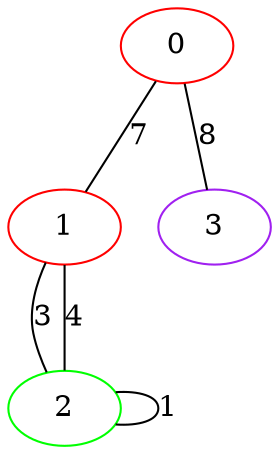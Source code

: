 graph "" {
0 [color=red, weight=1];
1 [color=red, weight=1];
2 [color=green, weight=2];
3 [color=purple, weight=4];
0 -- 1  [key=0, label=7];
0 -- 3  [key=0, label=8];
1 -- 2  [key=0, label=3];
1 -- 2  [key=1, label=4];
2 -- 2  [key=0, label=1];
}
